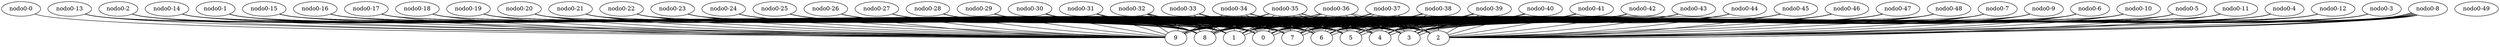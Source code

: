 graph X {
 8-8 [label="nodo8-8"];
 7-8 [label="nodo7-8"];
 8-7 [label="nodo8-7"];
 9-8 [label="nodo9-8"];
 8-9 [label="nodo8-9"];
 6-8 [label="nodo6-8"];
 7-7 [label="nodo7-7"];
 7-9 [label="nodo7-9"];
 8-6 [label="nodo8-6"];
 9-7 [label="nodo9-7"];
 9-9 [label="nodo9-9"];
 8-10 [label="nodo8-10"];
 5-8 [label="nodo5-8"];
 6-7 [label="nodo6-7"];
 6-9 [label="nodo6-9"];
 7-6 [label="nodo7-6"];
 7-10 [label="nodo7-10"];
 8-5 [label="nodo8-5"];
 9-6 [label="nodo9-6"];
 9-10 [label="nodo9-10"];
 8-11 [label="nodo8-11"];
 4-8 [label="nodo4-8"];
 5-7 [label="nodo5-7"];
 5-9 [label="nodo5-9"];
 6-6 [label="nodo6-6"];
 6-10 [label="nodo6-10"];
 7-5 [label="nodo7-5"];
 7-11 [label="nodo7-11"];
 8-4 [label="nodo8-4"];
 9-5 [label="nodo9-5"];
 9-11 [label="nodo9-11"];
 8-12 [label="nodo8-12"];
 3-8 [label="nodo3-8"];
 4-7 [label="nodo4-7"];
 4-9 [label="nodo4-9"];
 5-6 [label="nodo5-6"];
 5-10 [label="nodo5-10"];
 6-5 [label="nodo6-5"];
 6-11 [label="nodo6-11"];
 7-4 [label="nodo7-4"];
 7-12 [label="nodo7-12"];
 8-3 [label="nodo8-3"];
 9-4 [label="nodo9-4"];
 9-12 [label="nodo9-12"];
 8-13 [label="nodo8-13"];
 2-8 [label="nodo2-8"];
 3-7 [label="nodo3-7"];
 3-9 [label="nodo3-9"];
 4-6 [label="nodo4-6"];
 4-10 [label="nodo4-10"];
 5-5 [label="nodo5-5"];
 5-11 [label="nodo5-11"];
 6-4 [label="nodo6-4"];
 6-12 [label="nodo6-12"];
 7-3 [label="nodo7-3"];
 7-13 [label="nodo7-13"];
 8-2 [label="nodo8-2"];
 9-3 [label="nodo9-3"];
 9-13 [label="nodo9-13"];
 8-14 [label="nodo8-14"];
 1-8 [label="nodo1-8"];
 2-7 [label="nodo2-7"];
 2-9 [label="nodo2-9"];
 3-6 [label="nodo3-6"];
 3-10 [label="nodo3-10"];
 4-5 [label="nodo4-5"];
 4-11 [label="nodo4-11"];
 5-4 [label="nodo5-4"];
 5-12 [label="nodo5-12"];
 6-3 [label="nodo6-3"];
 6-13 [label="nodo6-13"];
 7-2 [label="nodo7-2"];
 7-14 [label="nodo7-14"];
 8-1 [label="nodo8-1"];
 9-2 [label="nodo9-2"];
 9-14 [label="nodo9-14"];
 8-15 [label="nodo8-15"];
 0-8 [label="nodo0-8"];
 1-7 [label="nodo1-7"];
 1-9 [label="nodo1-9"];
 2-6 [label="nodo2-6"];
 2-10 [label="nodo2-10"];
 3-5 [label="nodo3-5"];
 3-11 [label="nodo3-11"];
 4-4 [label="nodo4-4"];
 4-12 [label="nodo4-12"];
 5-3 [label="nodo5-3"];
 5-13 [label="nodo5-13"];
 6-2 [label="nodo6-2"];
 6-14 [label="nodo6-14"];
 7-1 [label="nodo7-1"];
 7-15 [label="nodo7-15"];
 8-0 [label="nodo8-0"];
 9-1 [label="nodo9-1"];
 9-15 [label="nodo9-15"];
 8-16 [label="nodo8-16"];
 0-7 [label="nodo0-7"];
 0-9 [label="nodo0-9"];
 1-6 [label="nodo1-6"];
 1-10 [label="nodo1-10"];
 2-5 [label="nodo2-5"];
 2-11 [label="nodo2-11"];
 3-4 [label="nodo3-4"];
 3-12 [label="nodo3-12"];
 4-3 [label="nodo4-3"];
 4-13 [label="nodo4-13"];
 5-2 [label="nodo5-2"];
 5-14 [label="nodo5-14"];
 6-1 [label="nodo6-1"];
 6-15 [label="nodo6-15"];
 7-0 [label="nodo7-0"];
 7-16 [label="nodo7-16"];
 9-0 [label="nodo9-0"];
 9-16 [label="nodo9-16"];
 8-17 [label="nodo8-17"];
 0-6 [label="nodo0-6"];
 0-10 [label="nodo0-10"];
 1-5 [label="nodo1-5"];
 1-11 [label="nodo1-11"];
 2-4 [label="nodo2-4"];
 2-12 [label="nodo2-12"];
 3-3 [label="nodo3-3"];
 3-13 [label="nodo3-13"];
 4-2 [label="nodo4-2"];
 4-14 [label="nodo4-14"];
 5-1 [label="nodo5-1"];
 5-15 [label="nodo5-15"];
 6-0 [label="nodo6-0"];
 6-16 [label="nodo6-16"];
 7-17 [label="nodo7-17"];
 9-17 [label="nodo9-17"];
 8-18 [label="nodo8-18"];
 0-5 [label="nodo0-5"];
 0-11 [label="nodo0-11"];
 1-4 [label="nodo1-4"];
 1-12 [label="nodo1-12"];
 2-3 [label="nodo2-3"];
 2-13 [label="nodo2-13"];
 3-2 [label="nodo3-2"];
 3-14 [label="nodo3-14"];
 4-1 [label="nodo4-1"];
 4-15 [label="nodo4-15"];
 5-0 [label="nodo5-0"];
 5-16 [label="nodo5-16"];
 6-17 [label="nodo6-17"];
 7-18 [label="nodo7-18"];
 9-18 [label="nodo9-18"];
 8-19 [label="nodo8-19"];
 0-4 [label="nodo0-4"];
 0-12 [label="nodo0-12"];
 1-3 [label="nodo1-3"];
 1-13 [label="nodo1-13"];
 2-2 [label="nodo2-2"];
 2-14 [label="nodo2-14"];
 3-1 [label="nodo3-1"];
 3-15 [label="nodo3-15"];
 4-0 [label="nodo4-0"];
 4-16 [label="nodo4-16"];
 5-17 [label="nodo5-17"];
 6-18 [label="nodo6-18"];
 7-19 [label="nodo7-19"];
 9-19 [label="nodo9-19"];
 8-20 [label="nodo8-20"];
 0-3 [label="nodo0-3"];
 0-13 [label="nodo0-13"];
 1-2 [label="nodo1-2"];
 1-14 [label="nodo1-14"];
 2-1 [label="nodo2-1"];
 2-15 [label="nodo2-15"];
 3-0 [label="nodo3-0"];
 3-16 [label="nodo3-16"];
 4-17 [label="nodo4-17"];
 5-18 [label="nodo5-18"];
 6-19 [label="nodo6-19"];
 7-20 [label="nodo7-20"];
 9-20 [label="nodo9-20"];
 8-21 [label="nodo8-21"];
 0-2 [label="nodo0-2"];
 0-14 [label="nodo0-14"];
 1-1 [label="nodo1-1"];
 1-15 [label="nodo1-15"];
 2-0 [label="nodo2-0"];
 2-16 [label="nodo2-16"];
 3-17 [label="nodo3-17"];
 4-18 [label="nodo4-18"];
 5-19 [label="nodo5-19"];
 6-20 [label="nodo6-20"];
 7-21 [label="nodo7-21"];
 9-21 [label="nodo9-21"];
 8-22 [label="nodo8-22"];
 0-1 [label="nodo0-1"];
 0-15 [label="nodo0-15"];
 1-0 [label="nodo1-0"];
 1-16 [label="nodo1-16"];
 2-17 [label="nodo2-17"];
 3-18 [label="nodo3-18"];
 4-19 [label="nodo4-19"];
 5-20 [label="nodo5-20"];
 6-21 [label="nodo6-21"];
 7-22 [label="nodo7-22"];
 9-22 [label="nodo9-22"];
 8-23 [label="nodo8-23"];
 0-0 [label="nodo0-0"];
 0-16 [label="nodo0-16"];
 1-17 [label="nodo1-17"];
 2-18 [label="nodo2-18"];
 3-19 [label="nodo3-19"];
 4-20 [label="nodo4-20"];
 5-21 [label="nodo5-21"];
 6-22 [label="nodo6-22"];
 7-23 [label="nodo7-23"];
 9-23 [label="nodo9-23"];
 8-24 [label="nodo8-24"];
 0-17 [label="nodo0-17"];
 1-18 [label="nodo1-18"];
 2-19 [label="nodo2-19"];
 3-20 [label="nodo3-20"];
 4-21 [label="nodo4-21"];
 5-22 [label="nodo5-22"];
 6-23 [label="nodo6-23"];
 7-24 [label="nodo7-24"];
 9-24 [label="nodo9-24"];
 8-25 [label="nodo8-25"];
 0-18 [label="nodo0-18"];
 1-19 [label="nodo1-19"];
 2-20 [label="nodo2-20"];
 3-21 [label="nodo3-21"];
 4-22 [label="nodo4-22"];
 5-23 [label="nodo5-23"];
 6-24 [label="nodo6-24"];
 7-25 [label="nodo7-25"];
 9-25 [label="nodo9-25"];
 8-26 [label="nodo8-26"];
 0-19 [label="nodo0-19"];
 1-20 [label="nodo1-20"];
 2-21 [label="nodo2-21"];
 3-22 [label="nodo3-22"];
 4-23 [label="nodo4-23"];
 5-24 [label="nodo5-24"];
 6-25 [label="nodo6-25"];
 7-26 [label="nodo7-26"];
 9-26 [label="nodo9-26"];
 8-27 [label="nodo8-27"];
 0-20 [label="nodo0-20"];
 1-21 [label="nodo1-21"];
 2-22 [label="nodo2-22"];
 3-23 [label="nodo3-23"];
 4-24 [label="nodo4-24"];
 5-25 [label="nodo5-25"];
 6-26 [label="nodo6-26"];
 7-27 [label="nodo7-27"];
 9-27 [label="nodo9-27"];
 8-28 [label="nodo8-28"];
 0-21 [label="nodo0-21"];
 1-22 [label="nodo1-22"];
 2-23 [label="nodo2-23"];
 3-24 [label="nodo3-24"];
 4-25 [label="nodo4-25"];
 5-26 [label="nodo5-26"];
 6-27 [label="nodo6-27"];
 7-28 [label="nodo7-28"];
 9-28 [label="nodo9-28"];
 8-29 [label="nodo8-29"];
 0-22 [label="nodo0-22"];
 1-23 [label="nodo1-23"];
 2-24 [label="nodo2-24"];
 3-25 [label="nodo3-25"];
 4-26 [label="nodo4-26"];
 5-27 [label="nodo5-27"];
 6-28 [label="nodo6-28"];
 7-29 [label="nodo7-29"];
 9-29 [label="nodo9-29"];
 8-30 [label="nodo8-30"];
 0-23 [label="nodo0-23"];
 1-24 [label="nodo1-24"];
 2-25 [label="nodo2-25"];
 3-26 [label="nodo3-26"];
 4-27 [label="nodo4-27"];
 5-28 [label="nodo5-28"];
 6-29 [label="nodo6-29"];
 7-30 [label="nodo7-30"];
 9-30 [label="nodo9-30"];
 8-31 [label="nodo8-31"];
 0-24 [label="nodo0-24"];
 1-25 [label="nodo1-25"];
 2-26 [label="nodo2-26"];
 3-27 [label="nodo3-27"];
 4-28 [label="nodo4-28"];
 5-29 [label="nodo5-29"];
 6-30 [label="nodo6-30"];
 7-31 [label="nodo7-31"];
 9-31 [label="nodo9-31"];
 8-32 [label="nodo8-32"];
 0-25 [label="nodo0-25"];
 1-26 [label="nodo1-26"];
 2-27 [label="nodo2-27"];
 3-28 [label="nodo3-28"];
 4-29 [label="nodo4-29"];
 5-30 [label="nodo5-30"];
 6-31 [label="nodo6-31"];
 7-32 [label="nodo7-32"];
 9-32 [label="nodo9-32"];
 8-33 [label="nodo8-33"];
 0-26 [label="nodo0-26"];
 1-27 [label="nodo1-27"];
 2-28 [label="nodo2-28"];
 3-29 [label="nodo3-29"];
 4-30 [label="nodo4-30"];
 5-31 [label="nodo5-31"];
 6-32 [label="nodo6-32"];
 7-33 [label="nodo7-33"];
 9-33 [label="nodo9-33"];
 8-34 [label="nodo8-34"];
 0-27 [label="nodo0-27"];
 1-28 [label="nodo1-28"];
 2-29 [label="nodo2-29"];
 3-30 [label="nodo3-30"];
 4-31 [label="nodo4-31"];
 5-32 [label="nodo5-32"];
 6-33 [label="nodo6-33"];
 7-34 [label="nodo7-34"];
 9-34 [label="nodo9-34"];
 8-35 [label="nodo8-35"];
 0-28 [label="nodo0-28"];
 1-29 [label="nodo1-29"];
 2-30 [label="nodo2-30"];
 3-31 [label="nodo3-31"];
 4-32 [label="nodo4-32"];
 5-33 [label="nodo5-33"];
 6-34 [label="nodo6-34"];
 7-35 [label="nodo7-35"];
 9-35 [label="nodo9-35"];
 8-36 [label="nodo8-36"];
 0-29 [label="nodo0-29"];
 1-30 [label="nodo1-30"];
 2-31 [label="nodo2-31"];
 3-32 [label="nodo3-32"];
 4-33 [label="nodo4-33"];
 5-34 [label="nodo5-34"];
 6-35 [label="nodo6-35"];
 7-36 [label="nodo7-36"];
 9-36 [label="nodo9-36"];
 8-37 [label="nodo8-37"];
 0-30 [label="nodo0-30"];
 1-31 [label="nodo1-31"];
 2-32 [label="nodo2-32"];
 3-33 [label="nodo3-33"];
 4-34 [label="nodo4-34"];
 5-35 [label="nodo5-35"];
 6-36 [label="nodo6-36"];
 7-37 [label="nodo7-37"];
 9-37 [label="nodo9-37"];
 8-38 [label="nodo8-38"];
 0-31 [label="nodo0-31"];
 1-32 [label="nodo1-32"];
 2-33 [label="nodo2-33"];
 3-34 [label="nodo3-34"];
 4-35 [label="nodo4-35"];
 5-36 [label="nodo5-36"];
 6-37 [label="nodo6-37"];
 7-38 [label="nodo7-38"];
 9-38 [label="nodo9-38"];
 8-39 [label="nodo8-39"];
 0-32 [label="nodo0-32"];
 1-33 [label="nodo1-33"];
 2-34 [label="nodo2-34"];
 3-35 [label="nodo3-35"];
 4-36 [label="nodo4-36"];
 5-37 [label="nodo5-37"];
 6-38 [label="nodo6-38"];
 7-39 [label="nodo7-39"];
 9-39 [label="nodo9-39"];
 8-40 [label="nodo8-40"];
 0-33 [label="nodo0-33"];
 1-34 [label="nodo1-34"];
 2-35 [label="nodo2-35"];
 3-36 [label="nodo3-36"];
 4-37 [label="nodo4-37"];
 5-38 [label="nodo5-38"];
 6-39 [label="nodo6-39"];
 7-40 [label="nodo7-40"];
 9-40 [label="nodo9-40"];
 8-41 [label="nodo8-41"];
 0-34 [label="nodo0-34"];
 1-35 [label="nodo1-35"];
 2-36 [label="nodo2-36"];
 3-37 [label="nodo3-37"];
 4-38 [label="nodo4-38"];
 5-39 [label="nodo5-39"];
 6-40 [label="nodo6-40"];
 7-41 [label="nodo7-41"];
 9-41 [label="nodo9-41"];
 8-42 [label="nodo8-42"];
 0-35 [label="nodo0-35"];
 1-36 [label="nodo1-36"];
 2-37 [label="nodo2-37"];
 3-38 [label="nodo3-38"];
 4-39 [label="nodo4-39"];
 5-40 [label="nodo5-40"];
 6-41 [label="nodo6-41"];
 7-42 [label="nodo7-42"];
 9-42 [label="nodo9-42"];
 8-43 [label="nodo8-43"];
 0-36 [label="nodo0-36"];
 1-37 [label="nodo1-37"];
 2-38 [label="nodo2-38"];
 3-39 [label="nodo3-39"];
 4-40 [label="nodo4-40"];
 5-41 [label="nodo5-41"];
 6-42 [label="nodo6-42"];
 7-43 [label="nodo7-43"];
 9-43 [label="nodo9-43"];
 8-44 [label="nodo8-44"];
 0-37 [label="nodo0-37"];
 1-38 [label="nodo1-38"];
 2-39 [label="nodo2-39"];
 3-40 [label="nodo3-40"];
 4-41 [label="nodo4-41"];
 5-42 [label="nodo5-42"];
 6-43 [label="nodo6-43"];
 7-44 [label="nodo7-44"];
 9-44 [label="nodo9-44"];
 8-45 [label="nodo8-45"];
 0-38 [label="nodo0-38"];
 1-39 [label="nodo1-39"];
 2-40 [label="nodo2-40"];
 3-41 [label="nodo3-41"];
 4-42 [label="nodo4-42"];
 5-43 [label="nodo5-43"];
 6-44 [label="nodo6-44"];
 7-45 [label="nodo7-45"];
 9-45 [label="nodo9-45"];
 8-46 [label="nodo8-46"];
 0-39 [label="nodo0-39"];
 1-40 [label="nodo1-40"];
 2-41 [label="nodo2-41"];
 3-42 [label="nodo3-42"];
 4-43 [label="nodo4-43"];
 5-44 [label="nodo5-44"];
 6-45 [label="nodo6-45"];
 7-46 [label="nodo7-46"];
 9-46 [label="nodo9-46"];
 8-47 [label="nodo8-47"];
 0-40 [label="nodo0-40"];
 1-41 [label="nodo1-41"];
 2-42 [label="nodo2-42"];
 3-43 [label="nodo3-43"];
 4-44 [label="nodo4-44"];
 5-45 [label="nodo5-45"];
 6-46 [label="nodo6-46"];
 7-47 [label="nodo7-47"];
 9-47 [label="nodo9-47"];
 8-48 [label="nodo8-48"];
 0-41 [label="nodo0-41"];
 1-42 [label="nodo1-42"];
 2-43 [label="nodo2-43"];
 3-44 [label="nodo3-44"];
 4-45 [label="nodo4-45"];
 5-46 [label="nodo5-46"];
 6-47 [label="nodo6-47"];
 7-48 [label="nodo7-48"];
 9-48 [label="nodo9-48"];
 8-49 [label="nodo8-49"];
 0-42 [label="nodo0-42"];
 1-43 [label="nodo1-43"];
 2-44 [label="nodo2-44"];
 3-45 [label="nodo3-45"];
 4-46 [label="nodo4-46"];
 5-47 [label="nodo5-47"];
 6-48 [label="nodo6-48"];
 7-49 [label="nodo7-49"];
 9-49 [label="nodo9-49"];
 0-43 [label="nodo0-43"];
 1-44 [label="nodo1-44"];
 2-45 [label="nodo2-45"];
 3-46 [label="nodo3-46"];
 4-47 [label="nodo4-47"];
 5-48 [label="nodo5-48"];
 6-49 [label="nodo6-49"];
 0-44 [label="nodo0-44"];
 1-45 [label="nodo1-45"];
 2-46 [label="nodo2-46"];
 3-47 [label="nodo3-47"];
 4-48 [label="nodo4-48"];
 5-49 [label="nodo5-49"];
 0-45 [label="nodo0-45"];
 1-46 [label="nodo1-46"];
 2-47 [label="nodo2-47"];
 3-48 [label="nodo3-48"];
 4-49 [label="nodo4-49"];
 0-46 [label="nodo0-46"];
 1-47 [label="nodo1-47"];
 2-48 [label="nodo2-48"];
 3-49 [label="nodo3-49"];
 0-47 [label="nodo0-47"];
 1-48 [label="nodo1-48"];
 2-49 [label="nodo2-49"];
 0-48 [label="nodo0-48"];
 1-49 [label="nodo1-49"];
 0-49 [label="nodo0-49"];
  8-8 -- 7-8 ;
  8-8 -- 8-7 ;
  8-8 -- 9-8 ;
  8-8 -- 8-9 ;
  7-8 -- 6-8 ;
  7-8 -- 7-7 ;
  7-8 -- 7-9 ;
  8-7 -- 8-6 ;
  8-7 -- 9-7 ;
  9-8 -- 9-9 ;
  8-9 -- 8-10 ;
  6-8 -- 5-8 ;
  6-8 -- 6-7 ;
  6-8 -- 6-9 ;
  7-7 -- 7-6 ;
  7-9 -- 7-10 ;
  8-6 -- 8-5 ;
  8-6 -- 9-6 ;
  9-9 -- 9-10 ;
  8-10 -- 8-11 ;
  5-8 -- 4-8 ;
  5-8 -- 5-7 ;
  5-8 -- 5-9 ;
  6-7 -- 6-6 ;
  6-9 -- 6-10 ;
  7-6 -- 7-5 ;
  7-10 -- 7-11 ;
  8-5 -- 8-4 ;
  8-5 -- 9-5 ;
  9-10 -- 9-11 ;
  8-11 -- 8-12 ;
  4-8 -- 3-8 ;
  4-8 -- 4-7 ;
  4-8 -- 4-9 ;
  5-7 -- 5-6 ;
  5-9 -- 5-10 ;
  6-6 -- 6-5 ;
  6-10 -- 6-11 ;
  7-5 -- 7-4 ;
  7-11 -- 7-12 ;
  8-4 -- 8-3 ;
  8-4 -- 9-4 ;
  9-11 -- 9-12 ;
  8-12 -- 8-13 ;
  3-8 -- 2-8 ;
  3-8 -- 3-7 ;
  3-8 -- 3-9 ;
  4-7 -- 4-6 ;
  4-9 -- 4-10 ;
  5-6 -- 5-5 ;
  5-10 -- 5-11 ;
  6-5 -- 6-4 ;
  6-11 -- 6-12 ;
  7-4 -- 7-3 ;
  7-12 -- 7-13 ;
  8-3 -- 8-2 ;
  8-3 -- 9-3 ;
  9-12 -- 9-13 ;
  8-13 -- 8-14 ;
  2-8 -- 1-8 ;
  2-8 -- 2-7 ;
  2-8 -- 2-9 ;
  3-7 -- 3-6 ;
  3-9 -- 3-10 ;
  4-6 -- 4-5 ;
  4-10 -- 4-11 ;
  5-5 -- 5-4 ;
  5-11 -- 5-12 ;
  6-4 -- 6-3 ;
  6-12 -- 6-13 ;
  7-3 -- 7-2 ;
  7-13 -- 7-14 ;
  8-2 -- 8-1 ;
  8-2 -- 9-2 ;
  9-13 -- 9-14 ;
  8-14 -- 8-15 ;
  1-8 -- 0-8 ;
  1-8 -- 1-7 ;
  1-8 -- 1-9 ;
  2-7 -- 2-6 ;
  2-9 -- 2-10 ;
  3-6 -- 3-5 ;
  3-10 -- 3-11 ;
  4-5 -- 4-4 ;
  4-11 -- 4-12 ;
  5-4 -- 5-3 ;
  5-12 -- 5-13 ;
  6-3 -- 6-2 ;
  6-13 -- 6-14 ;
  7-2 -- 7-1 ;
  7-14 -- 7-15 ;
  8-1 -- 8-0 ;
  8-1 -- 9-1 ;
  9-14 -- 9-15 ;
  8-15 -- 8-16 ;
  0-8 -- 0-7 ;
  0-8 -- 0-9 ;
  1-7 -- 1-6 ;
  1-9 -- 1-10 ;
  2-6 -- 2-5 ;
  2-10 -- 2-11 ;
  3-5 -- 3-4 ;
  3-11 -- 3-12 ;
  4-4 -- 4-3 ;
  4-12 -- 4-13 ;
  5-3 -- 5-2 ;
  5-13 -- 5-14 ;
  6-2 -- 6-1 ;
  6-14 -- 6-15 ;
  7-1 -- 7-0 ;
  7-15 -- 7-16 ;
  8-0 -- 9-0 ;
  9-15 -- 9-16 ;
  8-16 -- 8-17 ;
  0-7 -- 0-6 ;
  0-9 -- 0-10 ;
  1-6 -- 1-5 ;
  1-10 -- 1-11 ;
  2-5 -- 2-4 ;
  2-11 -- 2-12 ;
  3-4 -- 3-3 ;
  3-12 -- 3-13 ;
  4-3 -- 4-2 ;
  4-13 -- 4-14 ;
  5-2 -- 5-1 ;
  5-14 -- 5-15 ;
  6-1 -- 6-0 ;
  6-15 -- 6-16 ;
  7-16 -- 7-17 ;
  9-16 -- 9-17 ;
  8-17 -- 8-18 ;
  0-6 -- 0-5 ;
  0-10 -- 0-11 ;
  1-5 -- 1-4 ;
  1-11 -- 1-12 ;
  2-4 -- 2-3 ;
  2-12 -- 2-13 ;
  3-3 -- 3-2 ;
  3-13 -- 3-14 ;
  4-2 -- 4-1 ;
  4-14 -- 4-15 ;
  5-1 -- 5-0 ;
  5-15 -- 5-16 ;
  6-16 -- 6-17 ;
  7-17 -- 7-18 ;
  9-17 -- 9-18 ;
  8-18 -- 8-19 ;
  0-5 -- 0-4 ;
  0-11 -- 0-12 ;
  1-4 -- 1-3 ;
  1-12 -- 1-13 ;
  2-3 -- 2-2 ;
  2-13 -- 2-14 ;
  3-2 -- 3-1 ;
  3-14 -- 3-15 ;
  4-1 -- 4-0 ;
  4-15 -- 4-16 ;
  5-16 -- 5-17 ;
  6-17 -- 6-18 ;
  7-18 -- 7-19 ;
  9-18 -- 9-19 ;
  8-19 -- 8-20 ;
  0-4 -- 0-3 ;
  0-12 -- 0-13 ;
  1-3 -- 1-2 ;
  1-13 -- 1-14 ;
  2-2 -- 2-1 ;
  2-14 -- 2-15 ;
  3-1 -- 3-0 ;
  3-15 -- 3-16 ;
  4-16 -- 4-17 ;
  5-17 -- 5-18 ;
  6-18 -- 6-19 ;
  7-19 -- 7-20 ;
  9-19 -- 9-20 ;
  8-20 -- 8-21 ;
  0-3 -- 0-2 ;
  0-13 -- 0-14 ;
  1-2 -- 1-1 ;
  1-14 -- 1-15 ;
  2-1 -- 2-0 ;
  2-15 -- 2-16 ;
  3-16 -- 3-17 ;
  4-17 -- 4-18 ;
  5-18 -- 5-19 ;
  6-19 -- 6-20 ;
  7-20 -- 7-21 ;
  9-20 -- 9-21 ;
  8-21 -- 8-22 ;
  0-2 -- 0-1 ;
  0-14 -- 0-15 ;
  1-1 -- 1-0 ;
  1-15 -- 1-16 ;
  2-16 -- 2-17 ;
  3-17 -- 3-18 ;
  4-18 -- 4-19 ;
  5-19 -- 5-20 ;
  6-20 -- 6-21 ;
  7-21 -- 7-22 ;
  9-21 -- 9-22 ;
  8-22 -- 8-23 ;
  0-1 -- 0-0 ;
  0-15 -- 0-16 ;
  1-16 -- 1-17 ;
  2-17 -- 2-18 ;
  3-18 -- 3-19 ;
  4-19 -- 4-20 ;
  5-20 -- 5-21 ;
  6-21 -- 6-22 ;
  7-22 -- 7-23 ;
  9-22 -- 9-23 ;
  8-23 -- 8-24 ;
  0-16 -- 0-17 ;
  1-17 -- 1-18 ;
  2-18 -- 2-19 ;
  3-19 -- 3-20 ;
  4-20 -- 4-21 ;
  5-21 -- 5-22 ;
  6-22 -- 6-23 ;
  7-23 -- 7-24 ;
  9-23 -- 9-24 ;
  8-24 -- 8-25 ;
  0-17 -- 0-18 ;
  1-18 -- 1-19 ;
  2-19 -- 2-20 ;
  3-20 -- 3-21 ;
  4-21 -- 4-22 ;
  5-22 -- 5-23 ;
  6-23 -- 6-24 ;
  7-24 -- 7-25 ;
  9-24 -- 9-25 ;
  8-25 -- 8-26 ;
  0-18 -- 0-19 ;
  1-19 -- 1-20 ;
  2-20 -- 2-21 ;
  3-21 -- 3-22 ;
  4-22 -- 4-23 ;
  5-23 -- 5-24 ;
  6-24 -- 6-25 ;
  7-25 -- 7-26 ;
  9-25 -- 9-26 ;
  8-26 -- 8-27 ;
  0-19 -- 0-20 ;
  1-20 -- 1-21 ;
  2-21 -- 2-22 ;
  3-22 -- 3-23 ;
  4-23 -- 4-24 ;
  5-24 -- 5-25 ;
  6-25 -- 6-26 ;
  7-26 -- 7-27 ;
  9-26 -- 9-27 ;
  8-27 -- 8-28 ;
  0-20 -- 0-21 ;
  1-21 -- 1-22 ;
  2-22 -- 2-23 ;
  3-23 -- 3-24 ;
  4-24 -- 4-25 ;
  5-25 -- 5-26 ;
  6-26 -- 6-27 ;
  7-27 -- 7-28 ;
  9-27 -- 9-28 ;
  8-28 -- 8-29 ;
  0-21 -- 0-22 ;
  1-22 -- 1-23 ;
  2-23 -- 2-24 ;
  3-24 -- 3-25 ;
  4-25 -- 4-26 ;
  5-26 -- 5-27 ;
  6-27 -- 6-28 ;
  7-28 -- 7-29 ;
  9-28 -- 9-29 ;
  8-29 -- 8-30 ;
  0-22 -- 0-23 ;
  1-23 -- 1-24 ;
  2-24 -- 2-25 ;
  3-25 -- 3-26 ;
  4-26 -- 4-27 ;
  5-27 -- 5-28 ;
  6-28 -- 6-29 ;
  7-29 -- 7-30 ;
  9-29 -- 9-30 ;
  8-30 -- 8-31 ;
  0-23 -- 0-24 ;
  1-24 -- 1-25 ;
  2-25 -- 2-26 ;
  3-26 -- 3-27 ;
  4-27 -- 4-28 ;
  5-28 -- 5-29 ;
  6-29 -- 6-30 ;
  7-30 -- 7-31 ;
  9-30 -- 9-31 ;
  8-31 -- 8-32 ;
  0-24 -- 0-25 ;
  1-25 -- 1-26 ;
  2-26 -- 2-27 ;
  3-27 -- 3-28 ;
  4-28 -- 4-29 ;
  5-29 -- 5-30 ;
  6-30 -- 6-31 ;
  7-31 -- 7-32 ;
  9-31 -- 9-32 ;
  8-32 -- 8-33 ;
  0-25 -- 0-26 ;
  1-26 -- 1-27 ;
  2-27 -- 2-28 ;
  3-28 -- 3-29 ;
  4-29 -- 4-30 ;
  5-30 -- 5-31 ;
  6-31 -- 6-32 ;
  7-32 -- 7-33 ;
  9-32 -- 9-33 ;
  8-33 -- 8-34 ;
  0-26 -- 0-27 ;
  1-27 -- 1-28 ;
  2-28 -- 2-29 ;
  3-29 -- 3-30 ;
  4-30 -- 4-31 ;
  5-31 -- 5-32 ;
  6-32 -- 6-33 ;
  7-33 -- 7-34 ;
  9-33 -- 9-34 ;
  8-34 -- 8-35 ;
  0-27 -- 0-28 ;
  1-28 -- 1-29 ;
  2-29 -- 2-30 ;
  3-30 -- 3-31 ;
  4-31 -- 4-32 ;
  5-32 -- 5-33 ;
  6-33 -- 6-34 ;
  7-34 -- 7-35 ;
  9-34 -- 9-35 ;
  8-35 -- 8-36 ;
  0-28 -- 0-29 ;
  1-29 -- 1-30 ;
  2-30 -- 2-31 ;
  3-31 -- 3-32 ;
  4-32 -- 4-33 ;
  5-33 -- 5-34 ;
  6-34 -- 6-35 ;
  7-35 -- 7-36 ;
  9-35 -- 9-36 ;
  8-36 -- 8-37 ;
  0-29 -- 0-30 ;
  1-30 -- 1-31 ;
  2-31 -- 2-32 ;
  3-32 -- 3-33 ;
  4-33 -- 4-34 ;
  5-34 -- 5-35 ;
  6-35 -- 6-36 ;
  7-36 -- 7-37 ;
  9-36 -- 9-37 ;
  8-37 -- 8-38 ;
  0-30 -- 0-31 ;
  1-31 -- 1-32 ;
  2-32 -- 2-33 ;
  3-33 -- 3-34 ;
  4-34 -- 4-35 ;
  5-35 -- 5-36 ;
  6-36 -- 6-37 ;
  7-37 -- 7-38 ;
  9-37 -- 9-38 ;
  8-38 -- 8-39 ;
  0-31 -- 0-32 ;
  1-32 -- 1-33 ;
  2-33 -- 2-34 ;
  3-34 -- 3-35 ;
  4-35 -- 4-36 ;
  5-36 -- 5-37 ;
  6-37 -- 6-38 ;
  7-38 -- 7-39 ;
  9-38 -- 9-39 ;
  8-39 -- 8-40 ;
  0-32 -- 0-33 ;
  1-33 -- 1-34 ;
  2-34 -- 2-35 ;
  3-35 -- 3-36 ;
  4-36 -- 4-37 ;
  5-37 -- 5-38 ;
  6-38 -- 6-39 ;
  7-39 -- 7-40 ;
  9-39 -- 9-40 ;
  8-40 -- 8-41 ;
  0-33 -- 0-34 ;
  1-34 -- 1-35 ;
  2-35 -- 2-36 ;
  3-36 -- 3-37 ;
  4-37 -- 4-38 ;
  5-38 -- 5-39 ;
  6-39 -- 6-40 ;
  7-40 -- 7-41 ;
  9-40 -- 9-41 ;
  8-41 -- 8-42 ;
  0-34 -- 0-35 ;
  1-35 -- 1-36 ;
  2-36 -- 2-37 ;
  3-37 -- 3-38 ;
  4-38 -- 4-39 ;
  5-39 -- 5-40 ;
  6-40 -- 6-41 ;
  7-41 -- 7-42 ;
  9-41 -- 9-42 ;
  8-42 -- 8-43 ;
  0-35 -- 0-36 ;
  1-36 -- 1-37 ;
  2-37 -- 2-38 ;
  3-38 -- 3-39 ;
  4-39 -- 4-40 ;
  5-40 -- 5-41 ;
  6-41 -- 6-42 ;
  7-42 -- 7-43 ;
  9-42 -- 9-43 ;
  8-43 -- 8-44 ;
  0-36 -- 0-37 ;
  1-37 -- 1-38 ;
  2-38 -- 2-39 ;
  3-39 -- 3-40 ;
  4-40 -- 4-41 ;
  5-41 -- 5-42 ;
  6-42 -- 6-43 ;
  7-43 -- 7-44 ;
  9-43 -- 9-44 ;
  8-44 -- 8-45 ;
  0-37 -- 0-38 ;
  1-38 -- 1-39 ;
  2-39 -- 2-40 ;
  3-40 -- 3-41 ;
  4-41 -- 4-42 ;
  5-42 -- 5-43 ;
  6-43 -- 6-44 ;
  7-44 -- 7-45 ;
  9-44 -- 9-45 ;
  8-45 -- 8-46 ;
  0-38 -- 0-39 ;
  1-39 -- 1-40 ;
  2-40 -- 2-41 ;
  3-41 -- 3-42 ;
  4-42 -- 4-43 ;
  5-43 -- 5-44 ;
  6-44 -- 6-45 ;
  7-45 -- 7-46 ;
  9-45 -- 9-46 ;
  8-46 -- 8-47 ;
  0-39 -- 0-40 ;
  1-40 -- 1-41 ;
  2-41 -- 2-42 ;
  3-42 -- 3-43 ;
  4-43 -- 4-44 ;
  5-44 -- 5-45 ;
  6-45 -- 6-46 ;
  7-46 -- 7-47 ;
  9-46 -- 9-47 ;
  8-47 -- 8-48 ;
  0-40 -- 0-41 ;
  1-41 -- 1-42 ;
  2-42 -- 2-43 ;
  3-43 -- 3-44 ;
  4-44 -- 4-45 ;
  5-45 -- 5-46 ;
  6-46 -- 6-47 ;
  7-47 -- 7-48 ;
  9-47 -- 9-48 ;
  8-48 -- 8-49 ;
  0-41 -- 0-42 ;
  1-42 -- 1-43 ;
  2-43 -- 2-44 ;
  3-44 -- 3-45 ;
  4-45 -- 4-46 ;
  5-46 -- 5-47 ;
  6-47 -- 6-48 ;
  7-48 -- 7-49 ;
  9-48 -- 9-49 ;
  0-42 -- 0-43 ;
  1-43 -- 1-44 ;
  2-44 -- 2-45 ;
  3-45 -- 3-46 ;
  4-46 -- 4-47 ;
  5-47 -- 5-48 ;
  6-48 -- 6-49 ;
  0-43 -- 0-44 ;
  1-44 -- 1-45 ;
  2-45 -- 2-46 ;
  3-46 -- 3-47 ;
  4-47 -- 4-48 ;
  5-48 -- 5-49 ;
  0-44 -- 0-45 ;
  1-45 -- 1-46 ;
  2-46 -- 2-47 ;
  3-47 -- 3-48 ;
  4-48 -- 4-49 ;
  0-45 -- 0-46 ;
  1-46 -- 1-47 ;
  2-47 -- 2-48 ;
  3-48 -- 3-49 ;
  0-46 -- 0-47 ;
  1-47 -- 1-48 ;
  2-48 -- 2-49 ;
  0-47 -- 0-48 ;
  1-48 -- 1-49 ;
  0-48 -- 0-49 ;
}
